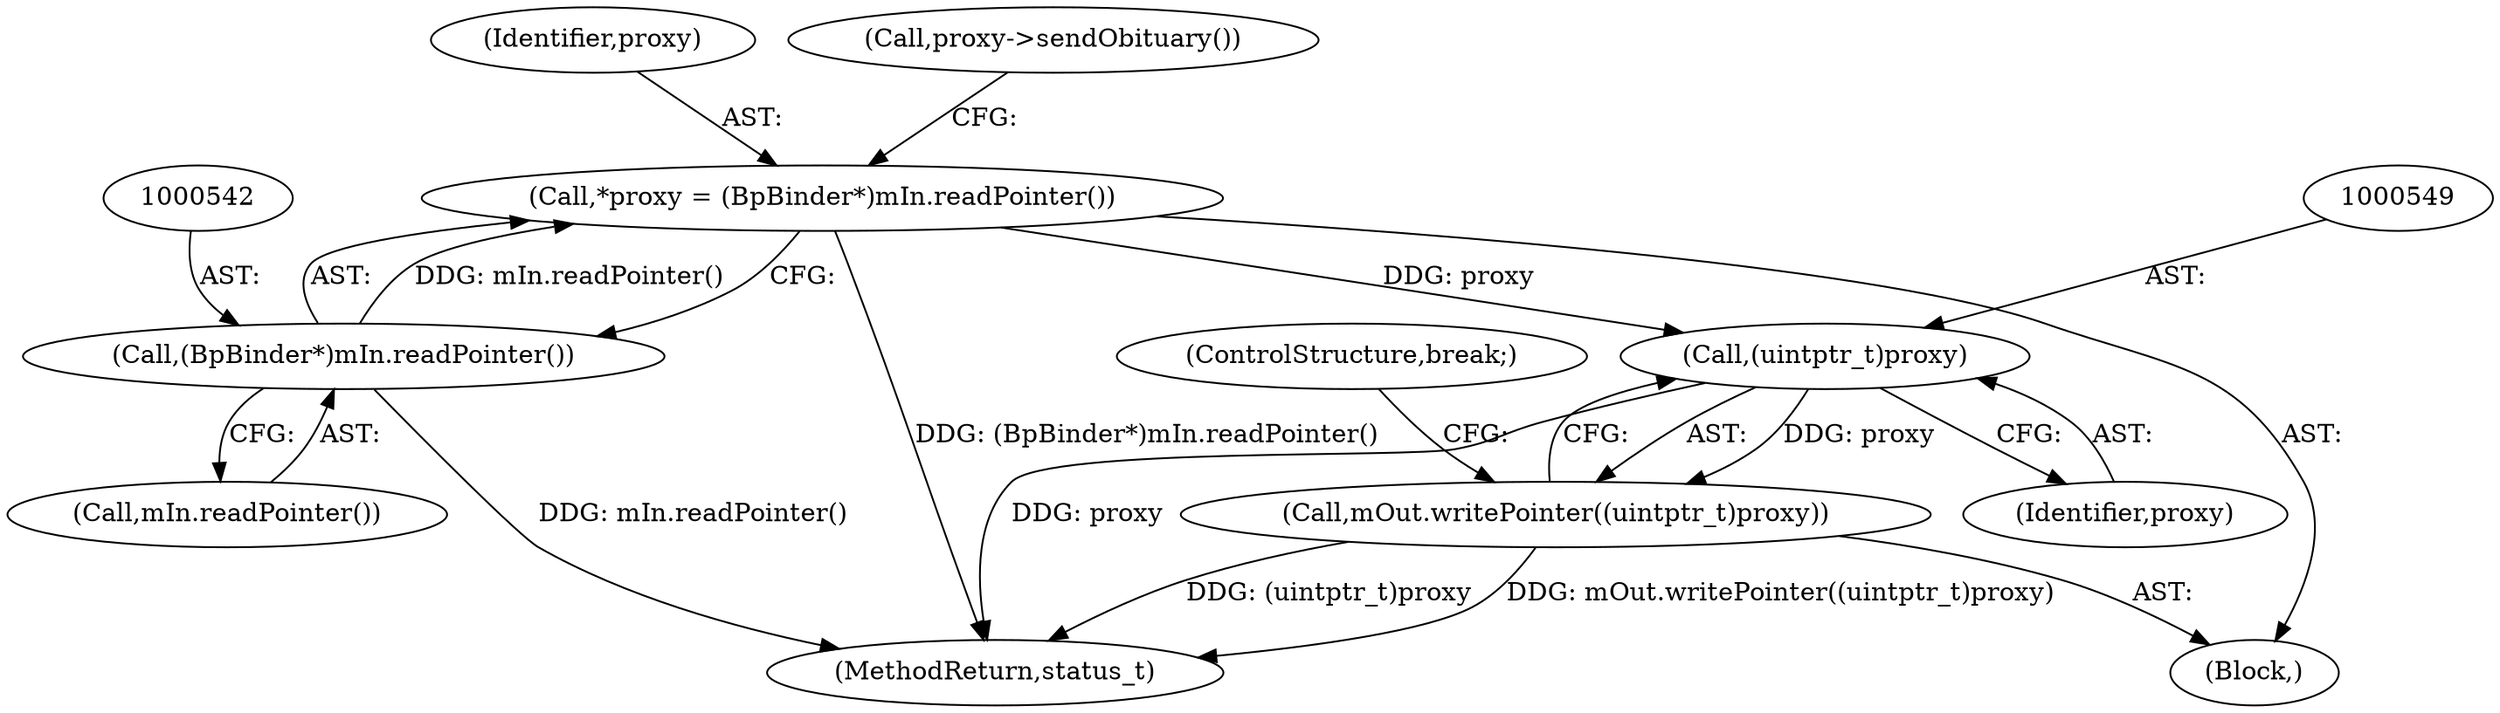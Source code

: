 digraph "0_Android_a59b827869a2ea04022dd225007f29af8d61837a@pointer" {
"1000539" [label="(Call,*proxy = (BpBinder*)mIn.readPointer())"];
"1000541" [label="(Call,(BpBinder*)mIn.readPointer())"];
"1000548" [label="(Call,(uintptr_t)proxy)"];
"1000547" [label="(Call,mOut.writePointer((uintptr_t)proxy))"];
"1000543" [label="(Call,mIn.readPointer())"];
"1000541" [label="(Call,(BpBinder*)mIn.readPointer())"];
"1000537" [label="(Block,)"];
"1000540" [label="(Identifier,proxy)"];
"1000539" [label="(Call,*proxy = (BpBinder*)mIn.readPointer())"];
"1000592" [label="(MethodReturn,status_t)"];
"1000547" [label="(Call,mOut.writePointer((uintptr_t)proxy))"];
"1000551" [label="(ControlStructure,break;)"];
"1000550" [label="(Identifier,proxy)"];
"1000548" [label="(Call,(uintptr_t)proxy)"];
"1000544" [label="(Call,proxy->sendObituary())"];
"1000539" -> "1000537"  [label="AST: "];
"1000539" -> "1000541"  [label="CFG: "];
"1000540" -> "1000539"  [label="AST: "];
"1000541" -> "1000539"  [label="AST: "];
"1000544" -> "1000539"  [label="CFG: "];
"1000539" -> "1000592"  [label="DDG: (BpBinder*)mIn.readPointer()"];
"1000541" -> "1000539"  [label="DDG: mIn.readPointer()"];
"1000539" -> "1000548"  [label="DDG: proxy"];
"1000541" -> "1000543"  [label="CFG: "];
"1000542" -> "1000541"  [label="AST: "];
"1000543" -> "1000541"  [label="AST: "];
"1000541" -> "1000592"  [label="DDG: mIn.readPointer()"];
"1000548" -> "1000547"  [label="AST: "];
"1000548" -> "1000550"  [label="CFG: "];
"1000549" -> "1000548"  [label="AST: "];
"1000550" -> "1000548"  [label="AST: "];
"1000547" -> "1000548"  [label="CFG: "];
"1000548" -> "1000592"  [label="DDG: proxy"];
"1000548" -> "1000547"  [label="DDG: proxy"];
"1000547" -> "1000537"  [label="AST: "];
"1000551" -> "1000547"  [label="CFG: "];
"1000547" -> "1000592"  [label="DDG: (uintptr_t)proxy"];
"1000547" -> "1000592"  [label="DDG: mOut.writePointer((uintptr_t)proxy)"];
}
